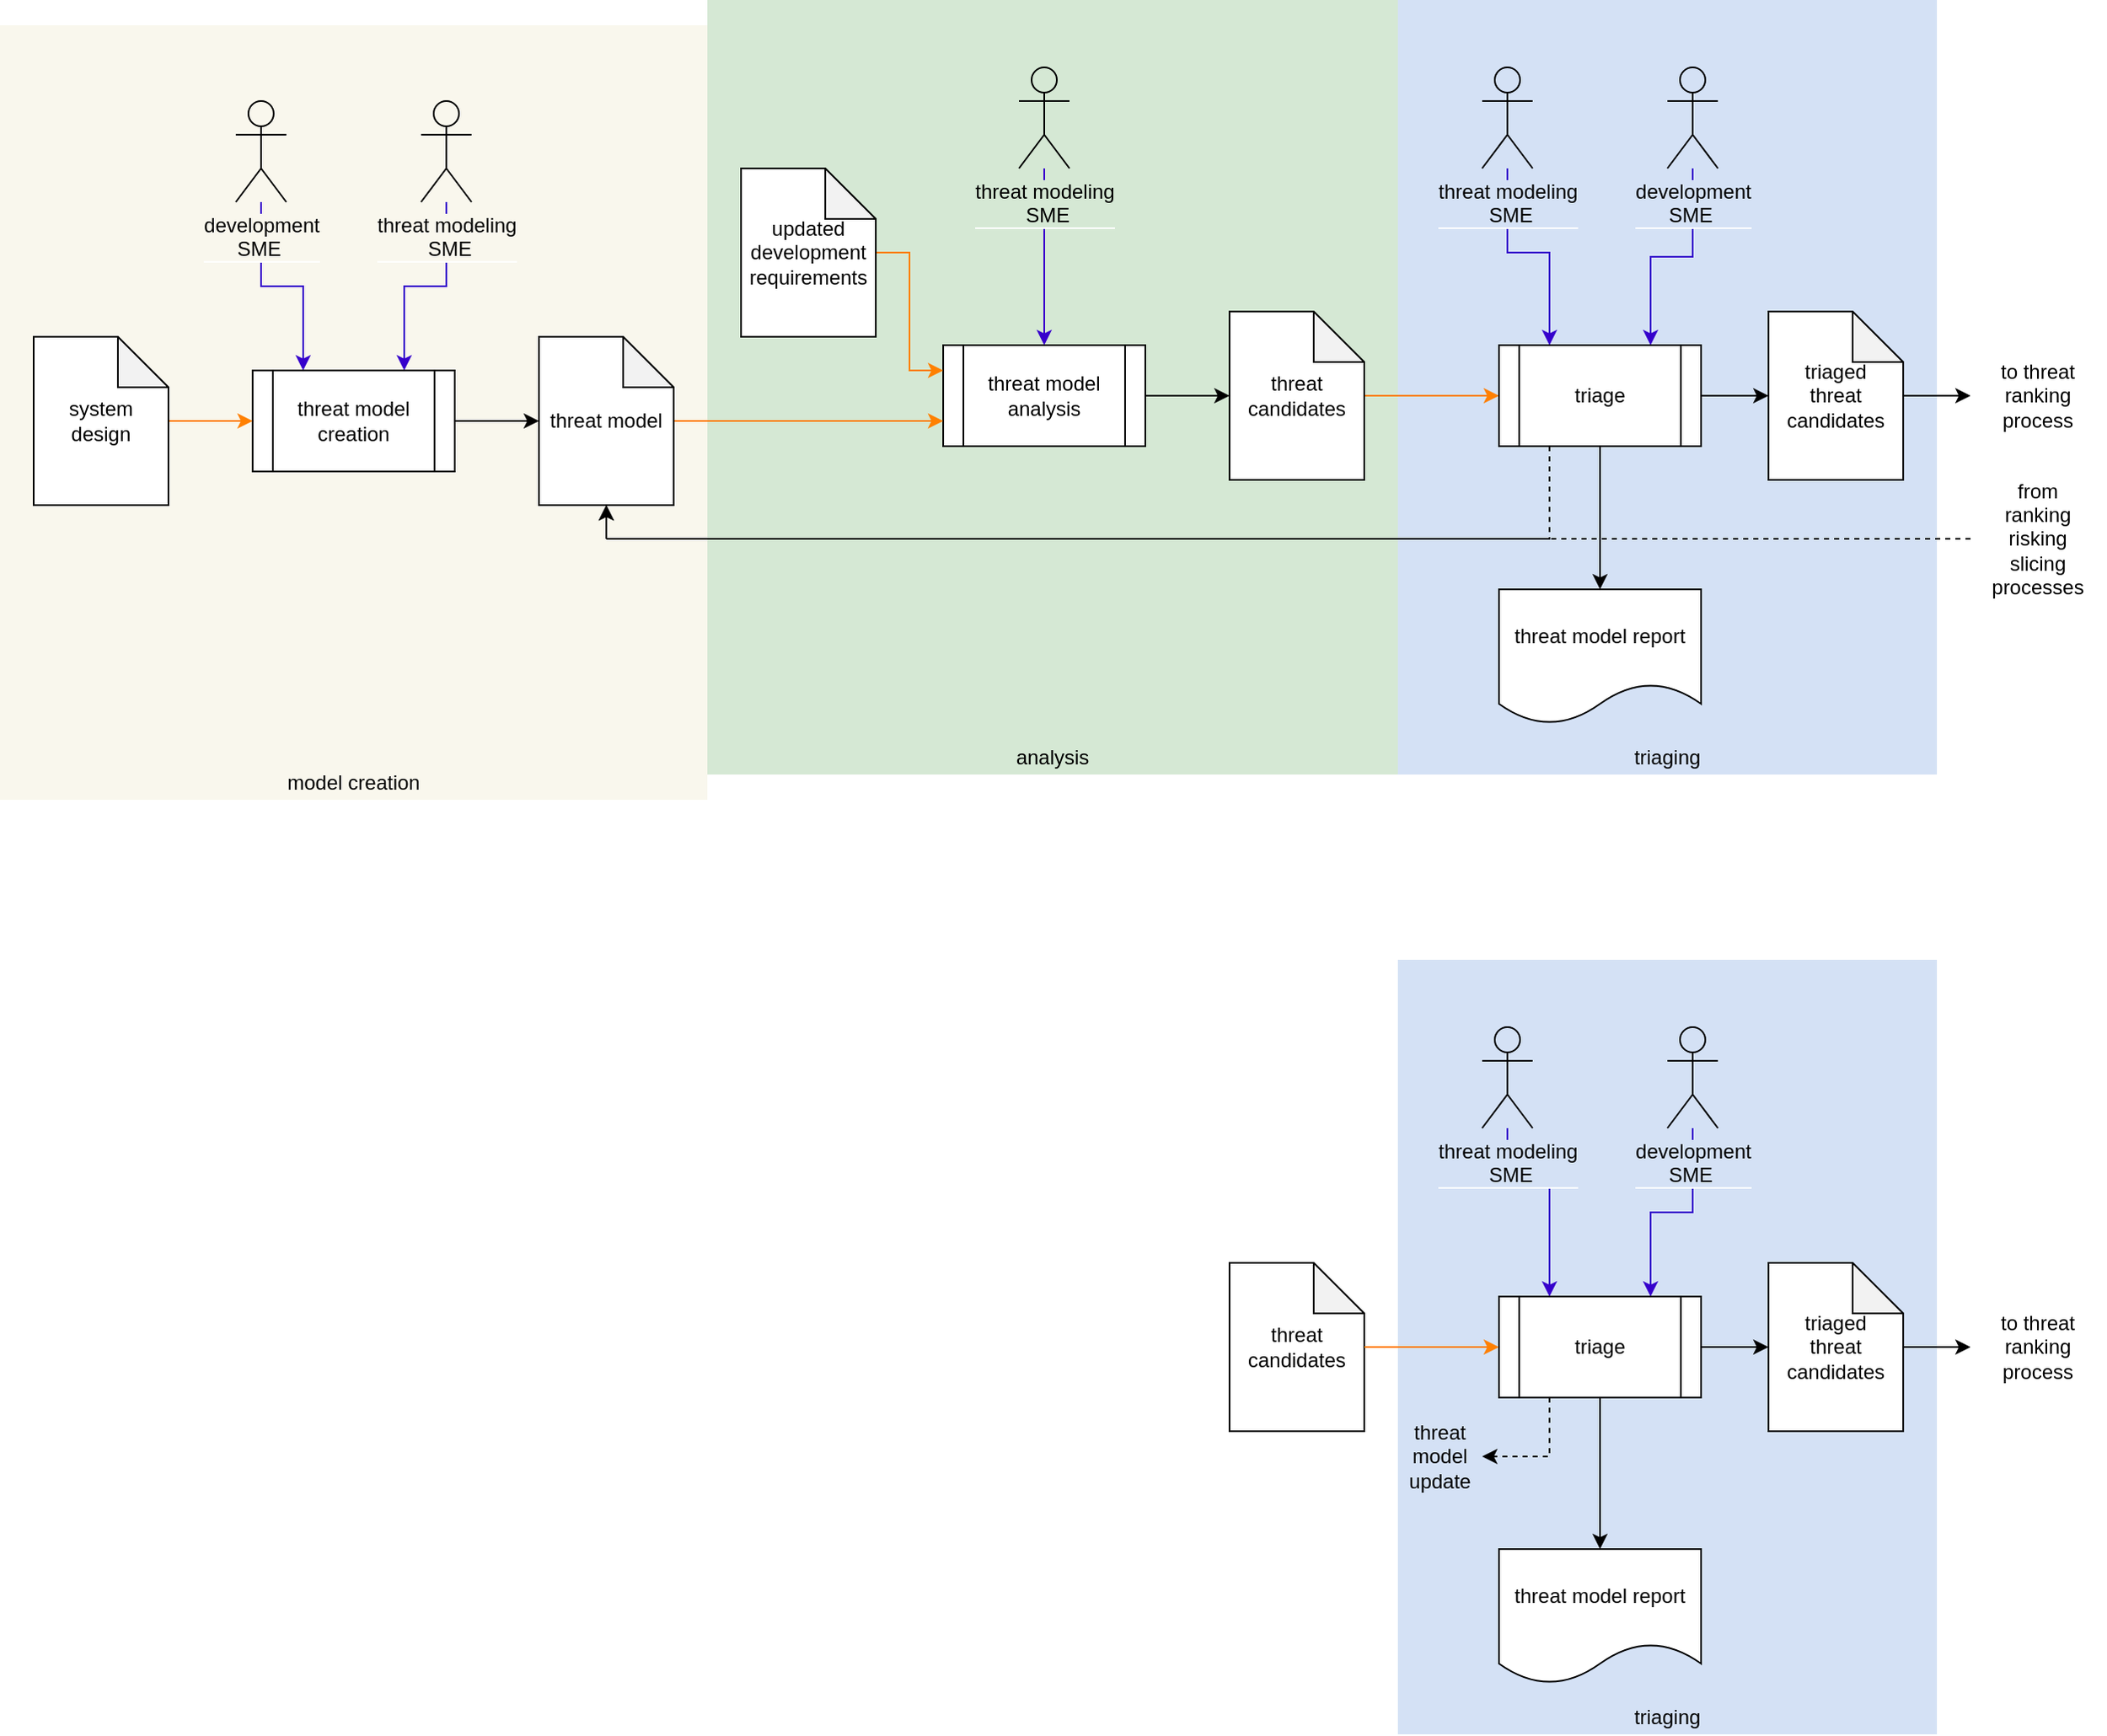 <mxfile version="16.5.1" type="device"><diagram id="E2ULkJl6go0xUk4_vNiQ" name="Page-1"><mxGraphModel dx="2597" dy="1183" grid="1" gridSize="10" guides="1" tooltips="1" connect="1" arrows="1" fold="1" page="0" pageScale="1" pageWidth="1100" pageHeight="850" math="0" shadow="0"><root><mxCell id="0"/><mxCell id="1" parent="0"/><mxCell id="FbfdTK8tjVJBXB0avibO-2" value="" style="rounded=0;whiteSpace=wrap;html=1;fillColor=#f9f7ed;strokeColor=none;" parent="1" vertex="1"><mxGeometry x="-1160" y="165" width="420" height="460" as="geometry"/></mxCell><mxCell id="FbfdTK8tjVJBXB0avibO-6" value="" style="rounded=0;whiteSpace=wrap;html=1;strokeColor=none;fillColor=#D5E8D4;" parent="1" vertex="1"><mxGeometry x="-740" y="150" width="410" height="460" as="geometry"/></mxCell><mxCell id="FbfdTK8tjVJBXB0avibO-4" value="" style="rounded=0;whiteSpace=wrap;html=1;strokeColor=none;fillColor=#D4E1F5;" parent="1" vertex="1"><mxGeometry x="-330" y="150" width="320" height="460" as="geometry"/></mxCell><mxCell id="XKbH0hADGiryWMfeD4Mq-1" value="threat model report" style="shape=document;whiteSpace=wrap;html=1;boundedLbl=1;" parent="1" vertex="1"><mxGeometry x="-270" y="500" width="120" height="80" as="geometry"/></mxCell><mxCell id="XKbH0hADGiryWMfeD4Mq-23" style="edgeStyle=orthogonalEdgeStyle;rounded=0;orthogonalLoop=1;jettySize=auto;html=1;entryX=0;entryY=0.5;entryDx=0;entryDy=0;entryPerimeter=0;" parent="1" source="XKbH0hADGiryWMfeD4Mq-3" target="XKbH0hADGiryWMfeD4Mq-10" edge="1"><mxGeometry relative="1" as="geometry"/></mxCell><mxCell id="XKbH0hADGiryWMfeD4Mq-3" value="threat model analysis" style="shape=process;whiteSpace=wrap;html=1;backgroundOutline=1;" parent="1" vertex="1"><mxGeometry x="-600" y="355" width="120" height="60" as="geometry"/></mxCell><mxCell id="XKbH0hADGiryWMfeD4Mq-39" style="edgeStyle=orthogonalEdgeStyle;rounded=0;orthogonalLoop=1;jettySize=auto;html=1;entryX=0.75;entryY=0;entryDx=0;entryDy=0;fillColor=#6a00ff;strokeColor=#3700CC;" parent="1" source="LRI6FaqGRrZTjfz2rVRe-10" target="XKbH0hADGiryWMfeD4Mq-48" edge="1"><mxGeometry relative="1" as="geometry"/></mxCell><mxCell id="XKbH0hADGiryWMfeD4Mq-43" style="edgeStyle=orthogonalEdgeStyle;rounded=0;orthogonalLoop=1;jettySize=auto;html=1;entryX=0.25;entryY=0;entryDx=0;entryDy=0;fillColor=#6a00ff;strokeColor=#3700CC;" parent="1" source="LRI6FaqGRrZTjfz2rVRe-2" target="XKbH0hADGiryWMfeD4Mq-11" edge="1"><mxGeometry relative="1" as="geometry"><mxPoint x="-265" y="-80" as="sourcePoint"/><Array as="points"><mxPoint x="-265" y="300"/><mxPoint x="-240" y="300"/></Array></mxGeometry></mxCell><mxCell id="XKbH0hADGiryWMfeD4Mq-51" style="edgeStyle=orthogonalEdgeStyle;rounded=0;orthogonalLoop=1;jettySize=auto;html=1;entryX=0.5;entryY=0;entryDx=0;entryDy=0;fillColor=#6a00ff;strokeColor=#3700CC;" parent="1" source="LRI6FaqGRrZTjfz2rVRe-9" target="XKbH0hADGiryWMfeD4Mq-3" edge="1"><mxGeometry relative="1" as="geometry"/></mxCell><mxCell id="XKbH0hADGiryWMfeD4Mq-40" style="edgeStyle=orthogonalEdgeStyle;rounded=0;orthogonalLoop=1;jettySize=auto;html=1;entryX=0.25;entryY=0;entryDx=0;entryDy=0;fillColor=#6a00ff;strokeColor=#3700CC;" parent="1" source="LRI6FaqGRrZTjfz2rVRe-11" target="XKbH0hADGiryWMfeD4Mq-48" edge="1"><mxGeometry relative="1" as="geometry"/></mxCell><mxCell id="XKbH0hADGiryWMfeD4Mq-42" style="edgeStyle=orthogonalEdgeStyle;rounded=0;orthogonalLoop=1;jettySize=auto;html=1;entryX=0.75;entryY=0;entryDx=0;entryDy=0;fillColor=#6a00ff;strokeColor=#3700CC;" parent="1" source="LRI6FaqGRrZTjfz2rVRe-3" target="XKbH0hADGiryWMfeD4Mq-11" edge="1"><mxGeometry relative="1" as="geometry"><mxPoint x="-140" y="110" as="sourcePoint"/></mxGeometry></mxCell><mxCell id="XKbH0hADGiryWMfeD4Mq-22" style="edgeStyle=orthogonalEdgeStyle;rounded=0;orthogonalLoop=1;jettySize=auto;html=1;entryX=0;entryY=0.75;entryDx=0;entryDy=0;fillColor=#fa6800;strokeColor=#FF8000;" parent="1" source="XKbH0hADGiryWMfeD4Mq-9" target="XKbH0hADGiryWMfeD4Mq-3" edge="1"><mxGeometry relative="1" as="geometry"/></mxCell><mxCell id="XKbH0hADGiryWMfeD4Mq-9" value="threat model" style="shape=note;whiteSpace=wrap;html=1;backgroundOutline=1;darkOpacity=0.05;" parent="1" vertex="1"><mxGeometry x="-840" y="350" width="80" height="100" as="geometry"/></mxCell><mxCell id="XKbH0hADGiryWMfeD4Mq-24" style="edgeStyle=orthogonalEdgeStyle;rounded=0;orthogonalLoop=1;jettySize=auto;html=1;entryX=0;entryY=0.5;entryDx=0;entryDy=0;fillColor=#fa6800;strokeColor=#FF8000;" parent="1" source="XKbH0hADGiryWMfeD4Mq-10" target="XKbH0hADGiryWMfeD4Mq-11" edge="1"><mxGeometry relative="1" as="geometry"/></mxCell><mxCell id="XKbH0hADGiryWMfeD4Mq-10" value="threat candidates" style="shape=note;whiteSpace=wrap;html=1;backgroundOutline=1;darkOpacity=0.05;" parent="1" vertex="1"><mxGeometry x="-430" y="335" width="80" height="100" as="geometry"/></mxCell><mxCell id="XKbH0hADGiryWMfeD4Mq-27" style="edgeStyle=orthogonalEdgeStyle;rounded=0;orthogonalLoop=1;jettySize=auto;html=1;entryX=0;entryY=0.5;entryDx=0;entryDy=0;entryPerimeter=0;" parent="1" source="XKbH0hADGiryWMfeD4Mq-11" target="XKbH0hADGiryWMfeD4Mq-12" edge="1"><mxGeometry relative="1" as="geometry"/></mxCell><mxCell id="XKbH0hADGiryWMfeD4Mq-54" style="edgeStyle=orthogonalEdgeStyle;rounded=0;orthogonalLoop=1;jettySize=auto;html=1;entryX=0.5;entryY=0;entryDx=0;entryDy=0;exitX=0.5;exitY=1;exitDx=0;exitDy=0;" parent="1" source="XKbH0hADGiryWMfeD4Mq-11" target="XKbH0hADGiryWMfeD4Mq-1" edge="1"><mxGeometry relative="1" as="geometry"/></mxCell><mxCell id="XKbH0hADGiryWMfeD4Mq-57" style="edgeStyle=orthogonalEdgeStyle;rounded=0;orthogonalLoop=1;jettySize=auto;html=1;exitX=0.25;exitY=1;exitDx=0;exitDy=0;entryX=0.5;entryY=1;entryDx=0;entryDy=0;entryPerimeter=0;strokeWidth=1;dashed=1;" parent="1" source="XKbH0hADGiryWMfeD4Mq-11" target="XKbH0hADGiryWMfeD4Mq-9" edge="1"><mxGeometry relative="1" as="geometry"><mxPoint x="-720" y="640" as="targetPoint"/><Array as="points"><mxPoint x="-240" y="470"/><mxPoint x="-800" y="470"/></Array></mxGeometry></mxCell><mxCell id="XKbH0hADGiryWMfeD4Mq-11" value="triage" style="shape=process;whiteSpace=wrap;html=1;backgroundOutline=1;" parent="1" vertex="1"><mxGeometry x="-270" y="355" width="120" height="60" as="geometry"/></mxCell><mxCell id="XKbH0hADGiryWMfeD4Mq-28" style="edgeStyle=orthogonalEdgeStyle;rounded=0;orthogonalLoop=1;jettySize=auto;html=1;entryX=0;entryY=0.5;entryDx=0;entryDy=0;" parent="1" source="XKbH0hADGiryWMfeD4Mq-12" target="XKbH0hADGiryWMfeD4Mq-55" edge="1"><mxGeometry relative="1" as="geometry"><mxPoint x="10" y="380" as="targetPoint"/></mxGeometry></mxCell><mxCell id="XKbH0hADGiryWMfeD4Mq-12" value="triaged&lt;br&gt;threat candidates" style="shape=note;whiteSpace=wrap;html=1;backgroundOutline=1;darkOpacity=0.05;" parent="1" vertex="1"><mxGeometry x="-110" y="335" width="80" height="100" as="geometry"/></mxCell><mxCell id="XKbH0hADGiryWMfeD4Mq-58" style="edgeStyle=orthogonalEdgeStyle;rounded=0;orthogonalLoop=1;jettySize=auto;html=1;entryX=0.5;entryY=1;entryDx=0;entryDy=0;entryPerimeter=0;strokeWidth=1;dashed=1;exitX=0;exitY=0.5;exitDx=0;exitDy=0;" parent="1" source="FbfdTK8tjVJBXB0avibO-5" target="XKbH0hADGiryWMfeD4Mq-9" edge="1"><mxGeometry relative="1" as="geometry"><Array as="points"><mxPoint x="-30" y="470"/><mxPoint x="-690" y="470"/></Array><mxPoint x="-30" y="610" as="sourcePoint"/></mxGeometry></mxCell><mxCell id="XKbH0hADGiryWMfeD4Mq-52" style="edgeStyle=orthogonalEdgeStyle;rounded=0;orthogonalLoop=1;jettySize=auto;html=1;entryX=0;entryY=0.5;entryDx=0;entryDy=0;entryPerimeter=0;" parent="1" source="XKbH0hADGiryWMfeD4Mq-48" target="XKbH0hADGiryWMfeD4Mq-9" edge="1"><mxGeometry relative="1" as="geometry"/></mxCell><mxCell id="XKbH0hADGiryWMfeD4Mq-48" value="threat model creation" style="shape=process;whiteSpace=wrap;html=1;backgroundOutline=1;" parent="1" vertex="1"><mxGeometry x="-1010" y="370" width="120" height="60" as="geometry"/></mxCell><mxCell id="XKbH0hADGiryWMfeD4Mq-55" value="to threat ranking process" style="text;html=1;strokeColor=none;fillColor=none;align=center;verticalAlign=middle;whiteSpace=wrap;rounded=0;" parent="1" vertex="1"><mxGeometry x="10" y="345" width="80" height="80" as="geometry"/></mxCell><mxCell id="FbfdTK8tjVJBXB0avibO-5" value="from&lt;br&gt;ranking&lt;br&gt;risking&lt;br&gt;slicing processes" style="text;html=1;strokeColor=none;fillColor=none;align=center;verticalAlign=middle;whiteSpace=wrap;rounded=0;" parent="1" vertex="1"><mxGeometry x="10" y="430" width="80" height="80" as="geometry"/></mxCell><mxCell id="FbfdTK8tjVJBXB0avibO-7" value="model creation" style="text;html=1;strokeColor=none;fillColor=none;align=center;verticalAlign=middle;whiteSpace=wrap;rounded=0;" parent="1" vertex="1"><mxGeometry x="-1160" y="605" width="420" height="20" as="geometry"/></mxCell><mxCell id="FbfdTK8tjVJBXB0avibO-8" value="analysis" style="text;html=1;strokeColor=none;fillColor=none;align=center;verticalAlign=middle;whiteSpace=wrap;rounded=0;" parent="1" vertex="1"><mxGeometry x="-740" y="590" width="410" height="20" as="geometry"/></mxCell><mxCell id="FbfdTK8tjVJBXB0avibO-9" value="triaging" style="text;html=1;strokeColor=none;fillColor=none;align=center;verticalAlign=middle;whiteSpace=wrap;rounded=0;" parent="1" vertex="1"><mxGeometry x="-330" y="590" width="320" height="20" as="geometry"/></mxCell><mxCell id="FbfdTK8tjVJBXB0avibO-10" style="edgeStyle=orthogonalEdgeStyle;rounded=0;orthogonalLoop=1;jettySize=auto;html=1;fillColor=#fa6800;strokeColor=#FF8000;entryX=0;entryY=0.5;entryDx=0;entryDy=0;" parent="1" source="FbfdTK8tjVJBXB0avibO-11" target="XKbH0hADGiryWMfeD4Mq-48" edge="1"><mxGeometry relative="1" as="geometry"><mxPoint x="-1010" y="400" as="targetPoint"/></mxGeometry></mxCell><mxCell id="FbfdTK8tjVJBXB0avibO-11" value="system&lt;br&gt;design" style="shape=note;whiteSpace=wrap;html=1;backgroundOutline=1;darkOpacity=0.05;" parent="1" vertex="1"><mxGeometry x="-1140" y="350" width="80" height="100" as="geometry"/></mxCell><mxCell id="LRI6FaqGRrZTjfz2rVRe-2" value="&lt;span style=&quot;background-color: rgb(212 , 225 , 245)&quot;&gt;threat modeling&lt;br&gt;&amp;nbsp; &amp;nbsp; &amp;nbsp; &amp;nbsp; &amp;nbsp;SME&amp;nbsp; &amp;nbsp; &amp;nbsp; &amp;nbsp;&amp;nbsp;&lt;/span&gt;" style="shape=umlActor;verticalLabelPosition=bottom;labelBackgroundColor=#ffffff;verticalAlign=top;html=1;outlineConnect=0;fillColor=#D4E1F5;" parent="1" vertex="1"><mxGeometry x="-280" y="190" width="30" height="60" as="geometry"/></mxCell><mxCell id="LRI6FaqGRrZTjfz2rVRe-3" value="&lt;span style=&quot;background-color: rgb(212 , 225 , 245)&quot;&gt;development&lt;br&gt;&amp;nbsp; &amp;nbsp; &amp;nbsp; SME&amp;nbsp; &amp;nbsp; &amp;nbsp; &amp;nbsp;&lt;/span&gt;" style="shape=umlActor;verticalLabelPosition=bottom;labelBackgroundColor=#ffffff;verticalAlign=top;html=1;outlineConnect=0;fillColor=#D4E1F5;" parent="1" vertex="1"><mxGeometry x="-170" y="190" width="30" height="60" as="geometry"/></mxCell><mxCell id="LRI6FaqGRrZTjfz2rVRe-9" value="&lt;span style=&quot;background-color: rgb(213 , 232 , 212)&quot;&gt;threat modeling&lt;br&gt;&amp;nbsp; &amp;nbsp; &amp;nbsp; &amp;nbsp; &amp;nbsp;SME&amp;nbsp; &amp;nbsp; &amp;nbsp; &amp;nbsp;&amp;nbsp;&lt;/span&gt;" style="shape=umlActor;verticalLabelPosition=bottom;labelBackgroundColor=#ffffff;verticalAlign=top;html=1;outlineConnect=0;fillColor=#D5E8D4;" parent="1" vertex="1"><mxGeometry x="-555" y="190" width="30" height="60" as="geometry"/></mxCell><mxCell id="LRI6FaqGRrZTjfz2rVRe-10" value="&lt;span style=&quot;background-color: rgb(249 , 247 , 237)&quot;&gt;threat modeling&lt;br&gt;&amp;nbsp; &amp;nbsp; &amp;nbsp; &amp;nbsp; &amp;nbsp;SME&amp;nbsp; &amp;nbsp; &amp;nbsp; &amp;nbsp;&amp;nbsp;&lt;/span&gt;" style="shape=umlActor;verticalLabelPosition=bottom;labelBackgroundColor=#ffffff;verticalAlign=top;html=1;outlineConnect=0;fillColor=#F9F7ED;" parent="1" vertex="1"><mxGeometry x="-910" y="210" width="30" height="60" as="geometry"/></mxCell><mxCell id="LRI6FaqGRrZTjfz2rVRe-11" value="&lt;span style=&quot;background-color: rgb(249 , 247 , 237)&quot;&gt;development&lt;br&gt;&amp;nbsp; &amp;nbsp; &amp;nbsp; SME&amp;nbsp; &amp;nbsp; &amp;nbsp; &amp;nbsp;&lt;/span&gt;" style="shape=umlActor;verticalLabelPosition=bottom;labelBackgroundColor=#ffffff;verticalAlign=top;html=1;outlineConnect=0;fillColor=#F9F7ED;" parent="1" vertex="1"><mxGeometry x="-1020" y="210" width="30" height="60" as="geometry"/></mxCell><mxCell id="LRI6FaqGRrZTjfz2rVRe-12" value="" style="rounded=0;whiteSpace=wrap;html=1;strokeColor=none;fillColor=#D4E1F5;" parent="1" vertex="1"><mxGeometry x="-330" y="720" width="320" height="460" as="geometry"/></mxCell><mxCell id="LRI6FaqGRrZTjfz2rVRe-13" value="threat model report" style="shape=document;whiteSpace=wrap;html=1;boundedLbl=1;" parent="1" vertex="1"><mxGeometry x="-270" y="1070" width="120" height="80" as="geometry"/></mxCell><mxCell id="LRI6FaqGRrZTjfz2rVRe-14" style="edgeStyle=orthogonalEdgeStyle;rounded=0;orthogonalLoop=1;jettySize=auto;html=1;entryX=0.25;entryY=0;entryDx=0;entryDy=0;fillColor=#6a00ff;strokeColor=#3700CC;" parent="1" source="LRI6FaqGRrZTjfz2rVRe-25" target="LRI6FaqGRrZTjfz2rVRe-19" edge="1"><mxGeometry relative="1" as="geometry"><mxPoint x="-265" y="490" as="sourcePoint"/><Array as="points"><mxPoint x="-265" y="830"/><mxPoint x="-240" y="830"/></Array></mxGeometry></mxCell><mxCell id="LRI6FaqGRrZTjfz2rVRe-15" style="edgeStyle=orthogonalEdgeStyle;rounded=0;orthogonalLoop=1;jettySize=auto;html=1;entryX=0.75;entryY=0;entryDx=0;entryDy=0;fillColor=#6a00ff;strokeColor=#3700CC;" parent="1" source="LRI6FaqGRrZTjfz2rVRe-26" target="LRI6FaqGRrZTjfz2rVRe-19" edge="1"><mxGeometry relative="1" as="geometry"><mxPoint x="-140" y="680" as="sourcePoint"/></mxGeometry></mxCell><mxCell id="LRI6FaqGRrZTjfz2rVRe-17" style="edgeStyle=orthogonalEdgeStyle;rounded=0;orthogonalLoop=1;jettySize=auto;html=1;entryX=0;entryY=0.5;entryDx=0;entryDy=0;entryPerimeter=0;" parent="1" source="LRI6FaqGRrZTjfz2rVRe-19" target="LRI6FaqGRrZTjfz2rVRe-21" edge="1"><mxGeometry relative="1" as="geometry"/></mxCell><mxCell id="LRI6FaqGRrZTjfz2rVRe-18" style="edgeStyle=orthogonalEdgeStyle;rounded=0;orthogonalLoop=1;jettySize=auto;html=1;entryX=0.5;entryY=0;entryDx=0;entryDy=0;exitX=0.5;exitY=1;exitDx=0;exitDy=0;" parent="1" source="LRI6FaqGRrZTjfz2rVRe-19" target="LRI6FaqGRrZTjfz2rVRe-13" edge="1"><mxGeometry relative="1" as="geometry"/></mxCell><mxCell id="LRI6FaqGRrZTjfz2rVRe-19" value="triage" style="shape=process;whiteSpace=wrap;html=1;backgroundOutline=1;" parent="1" vertex="1"><mxGeometry x="-270" y="920" width="120" height="60" as="geometry"/></mxCell><mxCell id="LRI6FaqGRrZTjfz2rVRe-20" style="edgeStyle=orthogonalEdgeStyle;rounded=0;orthogonalLoop=1;jettySize=auto;html=1;entryX=0;entryY=0.5;entryDx=0;entryDy=0;" parent="1" source="LRI6FaqGRrZTjfz2rVRe-21" target="LRI6FaqGRrZTjfz2rVRe-22" edge="1"><mxGeometry relative="1" as="geometry"><mxPoint x="10" y="950" as="targetPoint"/></mxGeometry></mxCell><mxCell id="LRI6FaqGRrZTjfz2rVRe-21" value="triaged&lt;br&gt;threat candidates" style="shape=note;whiteSpace=wrap;html=1;backgroundOutline=1;darkOpacity=0.05;" parent="1" vertex="1"><mxGeometry x="-110" y="900" width="80" height="100" as="geometry"/></mxCell><mxCell id="LRI6FaqGRrZTjfz2rVRe-22" value="to threat ranking process" style="text;html=1;strokeColor=none;fillColor=none;align=center;verticalAlign=middle;whiteSpace=wrap;rounded=0;" parent="1" vertex="1"><mxGeometry x="10" y="910" width="80" height="80" as="geometry"/></mxCell><mxCell id="LRI6FaqGRrZTjfz2rVRe-24" value="triaging" style="text;html=1;strokeColor=none;fillColor=none;align=center;verticalAlign=middle;whiteSpace=wrap;rounded=0;" parent="1" vertex="1"><mxGeometry x="-330" y="1160" width="320" height="20" as="geometry"/></mxCell><mxCell id="LRI6FaqGRrZTjfz2rVRe-25" value="&lt;span style=&quot;background-color: rgb(212 , 225 , 245)&quot;&gt;threat modeling&lt;br&gt;&amp;nbsp; &amp;nbsp; &amp;nbsp; &amp;nbsp; &amp;nbsp;SME&amp;nbsp; &amp;nbsp; &amp;nbsp; &amp;nbsp;&amp;nbsp;&lt;/span&gt;" style="shape=umlActor;verticalLabelPosition=bottom;labelBackgroundColor=#ffffff;verticalAlign=top;html=1;outlineConnect=0;fillColor=#D4E1F5;" parent="1" vertex="1"><mxGeometry x="-280" y="760" width="30" height="60" as="geometry"/></mxCell><mxCell id="LRI6FaqGRrZTjfz2rVRe-26" value="&lt;span style=&quot;background-color: rgb(212 , 225 , 245)&quot;&gt;development&lt;br&gt;&amp;nbsp; &amp;nbsp; &amp;nbsp; SME&amp;nbsp; &amp;nbsp; &amp;nbsp; &amp;nbsp;&lt;/span&gt;" style="shape=umlActor;verticalLabelPosition=bottom;labelBackgroundColor=#ffffff;verticalAlign=top;html=1;outlineConnect=0;fillColor=#D4E1F5;" parent="1" vertex="1"><mxGeometry x="-170" y="760" width="30" height="60" as="geometry"/></mxCell><mxCell id="LRI6FaqGRrZTjfz2rVRe-27" style="edgeStyle=orthogonalEdgeStyle;rounded=0;orthogonalLoop=1;jettySize=auto;html=1;entryX=1;entryY=0.5;entryDx=0;entryDy=0;strokeWidth=1;dashed=1;exitX=0.25;exitY=1;exitDx=0;exitDy=0;" parent="1" source="LRI6FaqGRrZTjfz2rVRe-19" target="LRI6FaqGRrZTjfz2rVRe-28" edge="1"><mxGeometry relative="1" as="geometry"><Array as="points"><mxPoint x="-240" y="1015"/></Array><mxPoint x="10" y="1040" as="sourcePoint"/><mxPoint x="-690" y="1000" as="targetPoint"/></mxGeometry></mxCell><mxCell id="LRI6FaqGRrZTjfz2rVRe-28" value="threat&lt;br&gt;model&lt;br&gt;update" style="text;html=1;strokeColor=none;fillColor=none;align=center;verticalAlign=middle;whiteSpace=wrap;rounded=0;" parent="1" vertex="1"><mxGeometry x="-330" y="990" width="50" height="50" as="geometry"/></mxCell><mxCell id="LRI6FaqGRrZTjfz2rVRe-29" value="threat candidates" style="shape=note;whiteSpace=wrap;html=1;backgroundOutline=1;darkOpacity=0.05;" parent="1" vertex="1"><mxGeometry x="-430" y="900" width="80" height="100" as="geometry"/></mxCell><mxCell id="LRI6FaqGRrZTjfz2rVRe-30" style="edgeStyle=orthogonalEdgeStyle;rounded=0;orthogonalLoop=1;jettySize=auto;html=1;fillColor=#fa6800;strokeColor=#FF8000;" parent="1" source="LRI6FaqGRrZTjfz2rVRe-29" target="LRI6FaqGRrZTjfz2rVRe-19" edge="1"><mxGeometry relative="1" as="geometry"><mxPoint x="-380" y="830" as="targetPoint"/></mxGeometry></mxCell><mxCell id="5iPzJqilZqpJKaaTBHVQ-2" style="edgeStyle=orthogonalEdgeStyle;rounded=0;orthogonalLoop=1;jettySize=auto;html=1;entryX=0;entryY=0.25;entryDx=0;entryDy=0;strokeColor=#FF8000;" edge="1" parent="1" source="5iPzJqilZqpJKaaTBHVQ-1" target="XKbH0hADGiryWMfeD4Mq-3"><mxGeometry relative="1" as="geometry"/></mxCell><mxCell id="5iPzJqilZqpJKaaTBHVQ-1" value="updated development requirements" style="shape=note;whiteSpace=wrap;html=1;backgroundOutline=1;darkOpacity=0.05;" vertex="1" parent="1"><mxGeometry x="-720" y="250" width="80" height="100" as="geometry"/></mxCell></root></mxGraphModel></diagram></mxfile>